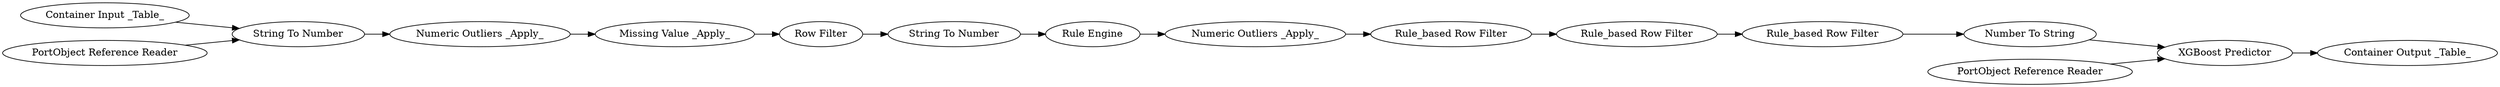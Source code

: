 digraph {
	1170 -> 227
	161 -> 236
	162 -> 161
	227 -> 235
	235 -> 237
	236 -> 13
	234 -> 1214
	13 -> 230
	230 -> 231
	229 -> 162
	237 -> 229
	231 -> 234
	1216 -> 227
	1218 -> 1214
	1214 -> 1220
	231 [label="Rule_based Row Filter"]
	1216 [label="PortObject Reference Reader"]
	227 [label="String To Number"]
	229 [label="Row Filter"]
	13 [label="Rule_based Row Filter"]
	237 [label="Missing Value _Apply_"]
	235 [label="Numeric Outliers _Apply_"]
	1214 [label="XGBoost Predictor"]
	1170 [label="Container Input _Table_"]
	1218 [label="PortObject Reference Reader"]
	236 [label="Numeric Outliers _Apply_"]
	161 [label="Rule Engine"]
	230 [label="Rule_based Row Filter"]
	162 [label="String To Number"]
	234 [label="Number To String"]
	1220 [label="Container Output _Table_"]
	rankdir=LR
}
